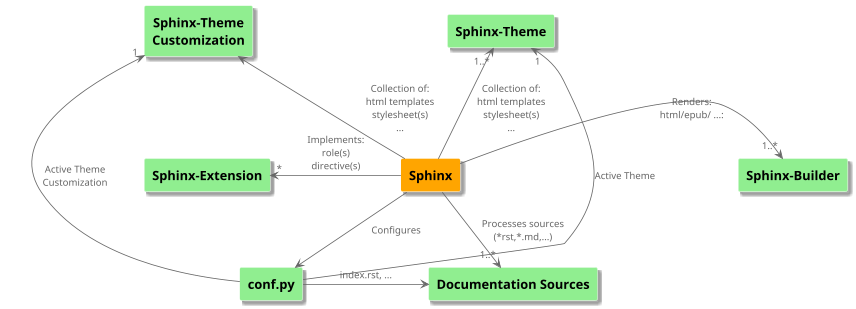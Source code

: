 @startuml Sphinx-Architecture

!include <C4/C4_Container>
!pragma svginteractive true
skinparam backgroundColor transparent

scale 0.8

skinparam nodesep 90

!$description_shown = true
hide stereotype

AddElementTag("sphinxtag", \
    $bgColor="Orange", \
    $fontColor="black",\
    $borderColor="white",\
    $shadowing="true",\
    $legendText="")

AddElementTag("sphinxtag2", \
    $bgColor="LightGreen", \
    $fontColor="black",\
    $borderColor="white",\
    $shadowing="true",\
    $legendText="")

System(Sphinx ,"Sphinx",$tags="sphinxtag")
System(Builder,"Sphinx-Builder",$tags="sphinxtag2")
System(Extension,"Sphinx-Extension",$tags="sphinxtag2")
System(Conf,"conf.py",$tags="sphinxtag2")
Container(Theme,"Sphinx-Theme",$tags="sphinxtag2")
Container(ThemeCustomization,"Sphinx-Theme Customization",$tags="sphinxtag2")
System(Sources,"Documentation Sources",$tags="sphinxtag2")


Extension   "*" <-right-  Sphinx:   "Implements:\nrole(s)\ndirective(s)"
Builder     "1..*" <-left- Sphinx:   "Renders:\nhtml/epub/ ...:"
Theme       "1..*" <-down-  Sphinx: "Collection of:\nhtml templates\nstylesheet(s)\n..."
Conf        <-up-    Sphinx: Configures
Conf        -up-> "1"   Theme: Active Theme
ThemeCustomization  <-down-  Sphinx: "Collection of:\nhtml templates\nstylesheet(s)\n..."
Conf        -up-> "1"   ThemeCustomization: Active Theme Customization
Sources  "1..*"   <-up-    Sphinx: Processes sources (*rst,*.md,...)
Conf        ->   Sources: index.rst, ...

'SHOW_LEGEND()
@enduml
